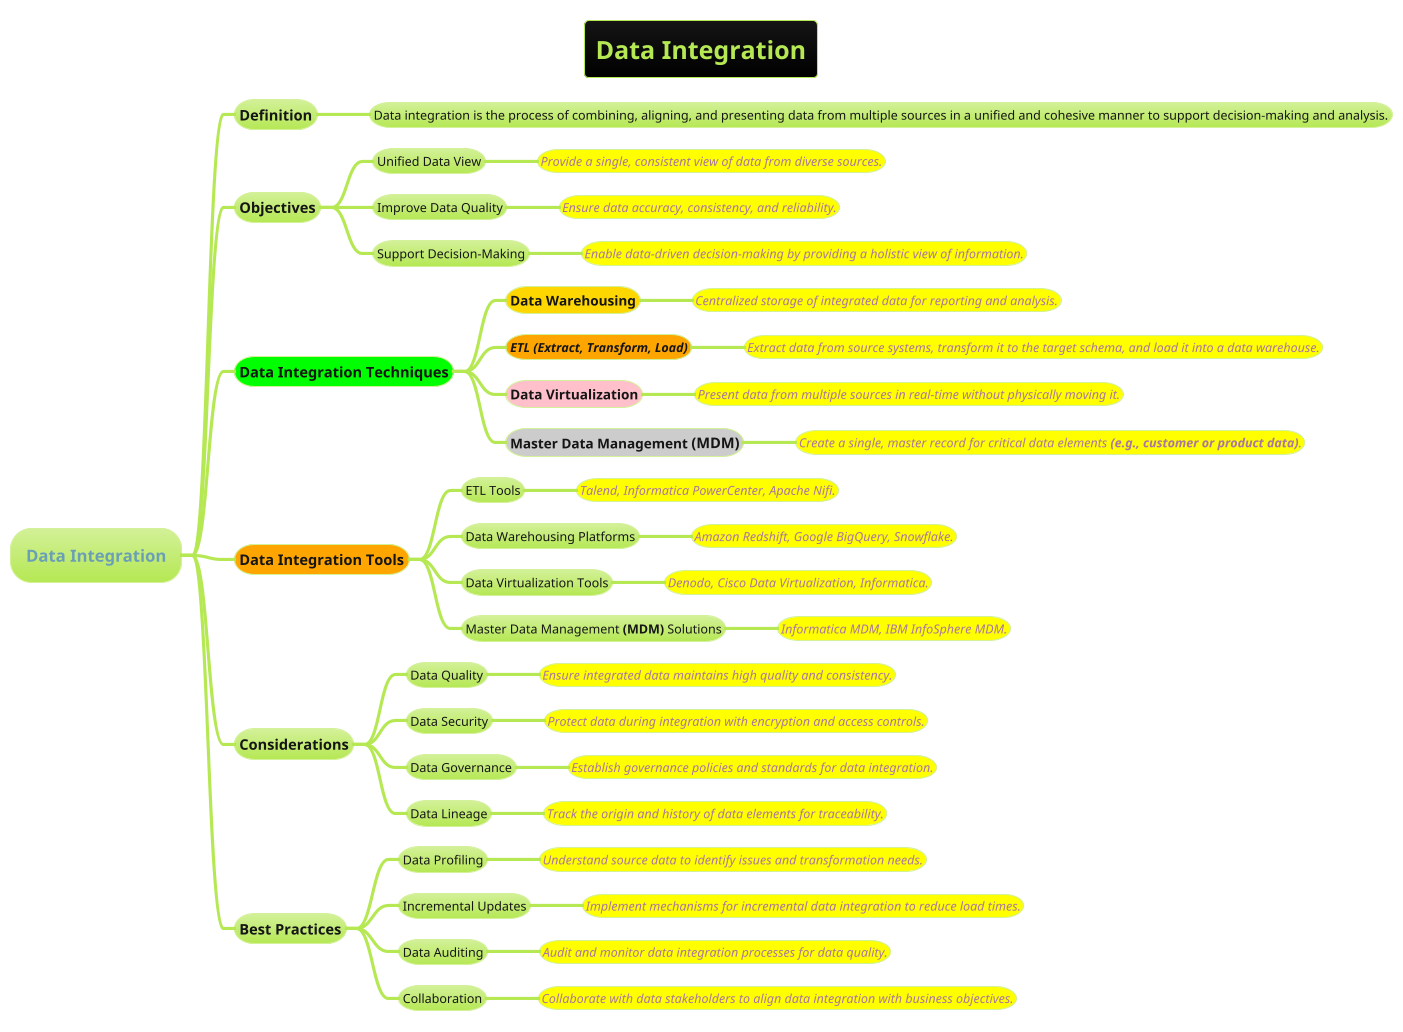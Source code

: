 @startmindmap
title =Data Integration
!theme hacker

* Data Integration
** Definition
*** Data integration is the process of combining, aligning, and presenting data from multiple sources in a unified and cohesive manner to support decision-making and analysis.

** Objectives
*** Unified Data View
****[#yellow] ====<size:12>Provide a single, consistent view of data from diverse sources.
*** Improve Data Quality
****[#yellow] ====<size:12>Ensure data accuracy, consistency, and reliability.
*** Support Decision-Making
****[#yellow] ====<size:12>Enable data-driven decision-making by providing a holistic view of information.

**[#lime] Data Integration Techniques
***[#gold] ===Data Warehousing
****[#yellow] ====<size:12>Centralized storage of integrated data for reporting and analysis.

***[#orange] ====**ETL (Extract, Transform, Load)**
****[#yellow] ====<size:12>Extract data from source systems, transform it to the target schema, and load it into a data warehouse.

***[#pink] ===Data Virtualization
****[#yellow] ====<size:12>Present data from multiple sources in real-time without physically moving it.

***[#c] ===Master Data Management **(MDM)**
****[#yellow] ====<size:12>Create a single, master record for critical data elements **(e.g., customer or product data)**.

**[#orange] Data Integration Tools
*** ETL Tools
****[#yellow] ====<size:12>Talend, Informatica PowerCenter, Apache Nifi.

*** Data Warehousing Platforms
****[#yellow] ====<size:12>Amazon Redshift, Google BigQuery, Snowflake.

*** Data Virtualization Tools
****[#yellow] ====<size:12>Denodo, Cisco Data Virtualization, Informatica.

*** Master Data Management **(MDM)** Solutions
****[#yellow] ====<size:12>Informatica MDM, IBM InfoSphere MDM.

** Considerations
*** Data Quality
****[#yellow] ====<size:12>Ensure integrated data maintains high quality and consistency.

*** Data Security
****[#yellow] ====<size:12>Protect data during integration with encryption and access controls.

*** Data Governance
****[#yellow] ====<size:12>Establish governance policies and standards for data integration.

*** Data Lineage
****[#yellow] ====<size:12>Track the origin and history of data elements for traceability.

** Best Practices
*** Data Profiling
****[#yellow] ====<size:12>Understand source data to identify issues and transformation needs.

*** Incremental Updates
****[#yellow] ====<size:12>Implement mechanisms for incremental data integration to reduce load times.

*** Data Auditing
****[#yellow] ====<size:12>Audit and monitor data integration processes for data quality.

*** Collaboration
****[#yellow] ====<size:12>Collaborate with data stakeholders to align data integration with business objectives.

@endmindmap

